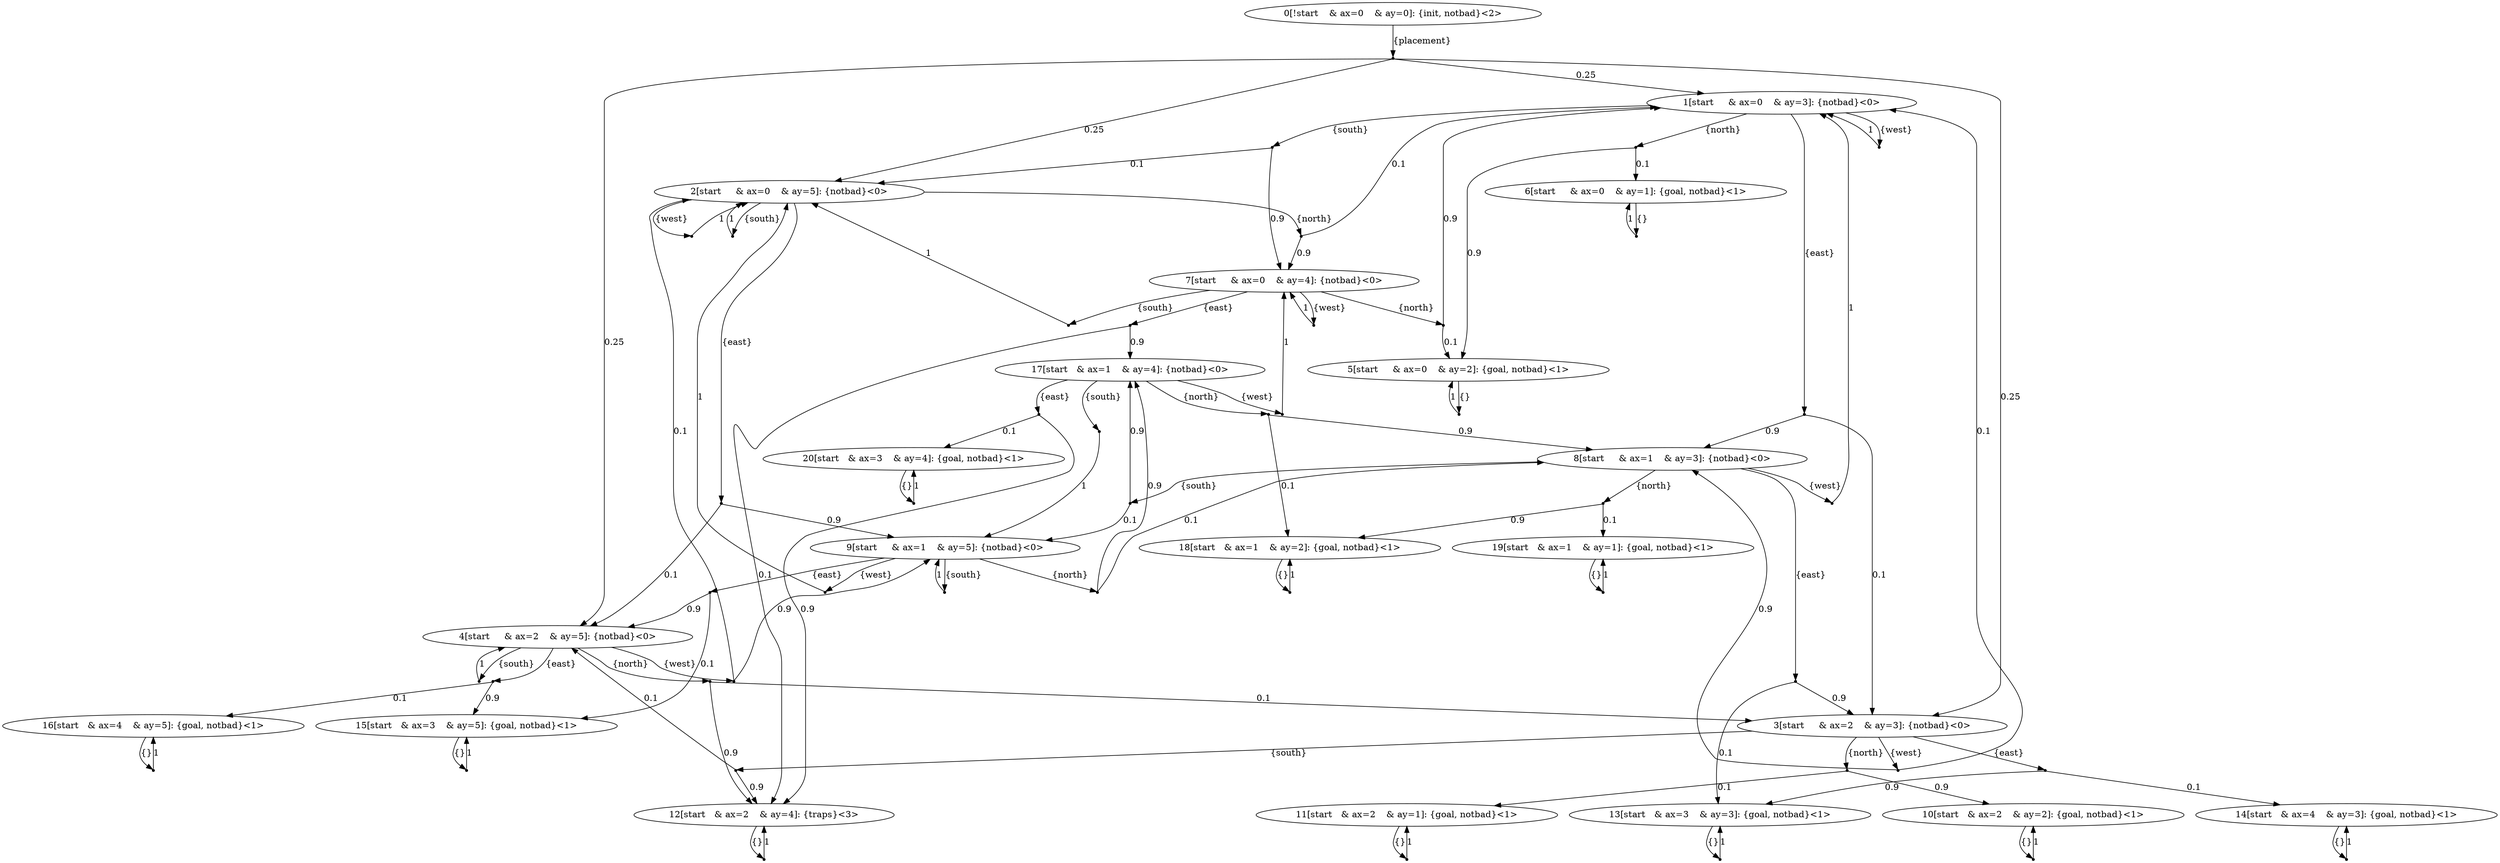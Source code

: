 digraph model {
	0 [ label = "0[!start	& ax=0	& ay=0]: {init, notbad}<2>" ];
	1 [ label = "1[start	& ax=0	& ay=3]: {notbad}<0>" ];
	2 [ label = "2[start	& ax=0	& ay=5]: {notbad}<0>" ];
	3 [ label = "3[start	& ax=2	& ay=3]: {notbad}<0>" ];
	4 [ label = "4[start	& ax=2	& ay=5]: {notbad}<0>" ];
	5 [ label = "5[start	& ax=0	& ay=2]: {goal, notbad}<1>" ];
	6 [ label = "6[start	& ax=0	& ay=1]: {goal, notbad}<1>" ];
	7 [ label = "7[start	& ax=0	& ay=4]: {notbad}<0>" ];
	8 [ label = "8[start	& ax=1	& ay=3]: {notbad}<0>" ];
	9 [ label = "9[start	& ax=1	& ay=5]: {notbad}<0>" ];
	10 [ label = "10[start	& ax=2	& ay=2]: {goal, notbad}<1>" ];
	11 [ label = "11[start	& ax=2	& ay=1]: {goal, notbad}<1>" ];
	12 [ label = "12[start	& ax=2	& ay=4]: {traps}<3>" ];
	13 [ label = "13[start	& ax=3	& ay=3]: {goal, notbad}<1>" ];
	14 [ label = "14[start	& ax=4	& ay=3]: {goal, notbad}<1>" ];
	15 [ label = "15[start	& ax=3	& ay=5]: {goal, notbad}<1>" ];
	16 [ label = "16[start	& ax=4	& ay=5]: {goal, notbad}<1>" ];
	17 [ label = "17[start	& ax=1	& ay=4]: {notbad}<0>" ];
	18 [ label = "18[start	& ax=1	& ay=2]: {goal, notbad}<1>" ];
	19 [ label = "19[start	& ax=1	& ay=1]: {goal, notbad}<1>" ];
	20 [ label = "20[start	& ax=3	& ay=4]: {goal, notbad}<1>" ];
	"0c0" [shape = "point"];
	0 -> "0c0" [ label = "{placement}"]
;
	"0c0" -> 1 [ label= "0.25" ];
	"0c0" -> 2 [ label= "0.25" ];
	"0c0" -> 3 [ label= "0.25" ];
	"0c0" -> 4 [ label= "0.25" ];
	"1c0" [shape = "point"];
	1 -> "1c0" [ label = "{north}"]
;
	"1c0" -> 5 [ label= "0.9" ];
	"1c0" -> 6 [ label= "0.1" ];
	"1c1" [shape = "point"];
	1 -> "1c1" [ label = "{south}"]
;
	"1c1" -> 2 [ label= "0.1" ];
	"1c1" -> 7 [ label= "0.9" ];
	"1c2" [shape = "point"];
	1 -> "1c2" [ label = "{east}"]
;
	"1c2" -> 3 [ label= "0.1" ];
	"1c2" -> 8 [ label= "0.9" ];
	"1c3" [shape = "point"];
	1 -> "1c3" [ label = "{west}"]
;
	"1c3" -> 1 [ label= "1" ];
	"2c0" [shape = "point"];
	2 -> "2c0" [ label = "{north}"]
;
	"2c0" -> 1 [ label= "0.1" ];
	"2c0" -> 7 [ label= "0.9" ];
	"2c1" [shape = "point"];
	2 -> "2c1" [ label = "{south}"]
;
	"2c1" -> 2 [ label= "1" ];
	"2c2" [shape = "point"];
	2 -> "2c2" [ label = "{east}"]
;
	"2c2" -> 4 [ label= "0.1" ];
	"2c2" -> 9 [ label= "0.9" ];
	"2c3" [shape = "point"];
	2 -> "2c3" [ label = "{west}"]
;
	"2c3" -> 2 [ label= "1" ];
	"3c0" [shape = "point"];
	3 -> "3c0" [ label = "{north}"]
;
	"3c0" -> 10 [ label= "0.9" ];
	"3c0" -> 11 [ label= "0.1" ];
	"3c1" [shape = "point"];
	3 -> "3c1" [ label = "{south}"]
;
	"3c1" -> 4 [ label= "0.1" ];
	"3c1" -> 12 [ label= "0.9" ];
	"3c2" [shape = "point"];
	3 -> "3c2" [ label = "{east}"]
;
	"3c2" -> 13 [ label= "0.9" ];
	"3c2" -> 14 [ label= "0.1" ];
	"3c3" [shape = "point"];
	3 -> "3c3" [ label = "{west}"]
;
	"3c3" -> 1 [ label= "0.1" ];
	"3c3" -> 8 [ label= "0.9" ];
	"4c0" [shape = "point"];
	4 -> "4c0" [ label = "{north}"]
;
	"4c0" -> 3 [ label= "0.1" ];
	"4c0" -> 12 [ label= "0.9" ];
	"4c1" [shape = "point"];
	4 -> "4c1" [ label = "{south}"]
;
	"4c1" -> 4 [ label= "1" ];
	"4c2" [shape = "point"];
	4 -> "4c2" [ label = "{east}"]
;
	"4c2" -> 15 [ label= "0.9" ];
	"4c2" -> 16 [ label= "0.1" ];
	"4c3" [shape = "point"];
	4 -> "4c3" [ label = "{west}"]
;
	"4c3" -> 2 [ label= "0.1" ];
	"4c3" -> 9 [ label= "0.9" ];
	"5c0" [shape = "point"];
	5 -> "5c0" [ label = "{}"]
;
	"5c0" -> 5 [ label= "1" ];
	"6c0" [shape = "point"];
	6 -> "6c0" [ label = "{}"]
;
	"6c0" -> 6 [ label= "1" ];
	"7c0" [shape = "point"];
	7 -> "7c0" [ label = "{north}"]
;
	"7c0" -> 1 [ label= "0.9" ];
	"7c0" -> 5 [ label= "0.1" ];
	"7c1" [shape = "point"];
	7 -> "7c1" [ label = "{south}"]
;
	"7c1" -> 2 [ label= "1" ];
	"7c2" [shape = "point"];
	7 -> "7c2" [ label = "{east}"]
;
	"7c2" -> 12 [ label= "0.1" ];
	"7c2" -> 17 [ label= "0.9" ];
	"7c3" [shape = "point"];
	7 -> "7c3" [ label = "{west}"]
;
	"7c3" -> 7 [ label= "1" ];
	"8c0" [shape = "point"];
	8 -> "8c0" [ label = "{north}"]
;
	"8c0" -> 18 [ label= "0.9" ];
	"8c0" -> 19 [ label= "0.1" ];
	"8c1" [shape = "point"];
	8 -> "8c1" [ label = "{south}"]
;
	"8c1" -> 9 [ label= "0.1" ];
	"8c1" -> 17 [ label= "0.9" ];
	"8c2" [shape = "point"];
	8 -> "8c2" [ label = "{east}"]
;
	"8c2" -> 3 [ label= "0.9" ];
	"8c2" -> 13 [ label= "0.1" ];
	"8c3" [shape = "point"];
	8 -> "8c3" [ label = "{west}"]
;
	"8c3" -> 1 [ label= "1" ];
	"9c0" [shape = "point"];
	9 -> "9c0" [ label = "{north}"]
;
	"9c0" -> 8 [ label= "0.1" ];
	"9c0" -> 17 [ label= "0.9" ];
	"9c1" [shape = "point"];
	9 -> "9c1" [ label = "{south}"]
;
	"9c1" -> 9 [ label= "1" ];
	"9c2" [shape = "point"];
	9 -> "9c2" [ label = "{east}"]
;
	"9c2" -> 4 [ label= "0.9" ];
	"9c2" -> 15 [ label= "0.1" ];
	"9c3" [shape = "point"];
	9 -> "9c3" [ label = "{west}"]
;
	"9c3" -> 2 [ label= "1" ];
	"10c0" [shape = "point"];
	10 -> "10c0" [ label = "{}"]
;
	"10c0" -> 10 [ label= "1" ];
	"11c0" [shape = "point"];
	11 -> "11c0" [ label = "{}"]
;
	"11c0" -> 11 [ label= "1" ];
	"12c0" [shape = "point"];
	12 -> "12c0" [ label = "{}"]
;
	"12c0" -> 12 [ label= "1" ];
	"13c0" [shape = "point"];
	13 -> "13c0" [ label = "{}"]
;
	"13c0" -> 13 [ label= "1" ];
	"14c0" [shape = "point"];
	14 -> "14c0" [ label = "{}"]
;
	"14c0" -> 14 [ label= "1" ];
	"15c0" [shape = "point"];
	15 -> "15c0" [ label = "{}"]
;
	"15c0" -> 15 [ label= "1" ];
	"16c0" [shape = "point"];
	16 -> "16c0" [ label = "{}"]
;
	"16c0" -> 16 [ label= "1" ];
	"17c0" [shape = "point"];
	17 -> "17c0" [ label = "{north}"]
;
	"17c0" -> 8 [ label= "0.9" ];
	"17c0" -> 18 [ label= "0.1" ];
	"17c1" [shape = "point"];
	17 -> "17c1" [ label = "{south}"]
;
	"17c1" -> 9 [ label= "1" ];
	"17c2" [shape = "point"];
	17 -> "17c2" [ label = "{east}"]
;
	"17c2" -> 12 [ label= "0.9" ];
	"17c2" -> 20 [ label= "0.1" ];
	"17c3" [shape = "point"];
	17 -> "17c3" [ label = "{west}"]
;
	"17c3" -> 7 [ label= "1" ];
	"18c0" [shape = "point"];
	18 -> "18c0" [ label = "{}"]
;
	"18c0" -> 18 [ label= "1" ];
	"19c0" [shape = "point"];
	19 -> "19c0" [ label = "{}"]
;
	"19c0" -> 19 [ label= "1" ];
	"20c0" [shape = "point"];
	20 -> "20c0" [ label = "{}"]
;
	"20c0" -> 20 [ label= "1" ];
}

